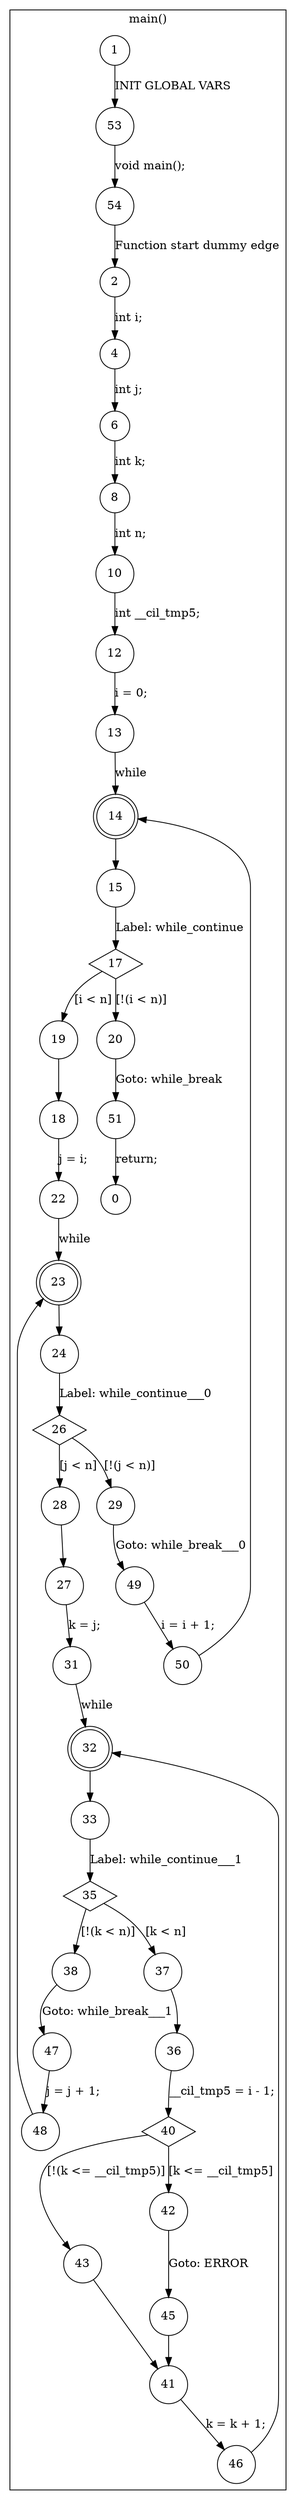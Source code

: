 digraph CFA {
14 [shape="doublecircle"]
17 [shape="diamond"]
17 [shape="diamond"]
23 [shape="doublecircle"]
26 [shape="diamond"]
26 [shape="diamond"]
32 [shape="doublecircle"]
35 [shape="diamond"]
35 [shape="diamond"]
40 [shape="diamond"]
40 [shape="diamond"]
node [shape="circle"]
subgraph cluster_main {
label="main()"
1 -> 53 [label="INIT GLOBAL VARS"]
53 -> 54 [label="void main();"]
54 -> 2 [label="Function start dummy edge"]
2 -> 4 [label="int i;"]
4 -> 6 [label="int j;"]
6 -> 8 [label="int k;"]
8 -> 10 [label="int n;"]
10 -> 12 [label="int __cil_tmp5;"]
12 -> 13 [label="i = 0;"]
13 -> 14 [label="while"]
14 -> 15 [label=""]
15 -> 17 [label="Label: while_continue"]
17 -> 20 [label="[!(i < n)]"]
17 -> 19 [label="[i < n]"]
19 -> 18 [label=""]
18 -> 22 [label="j = i;"]
22 -> 23 [label="while"]
23 -> 24 [label=""]
24 -> 26 [label="Label: while_continue___0"]
26 -> 29 [label="[!(j < n)]"]
26 -> 28 [label="[j < n]"]
28 -> 27 [label=""]
27 -> 31 [label="k = j;"]
31 -> 32 [label="while"]
32 -> 33 [label=""]
33 -> 35 [label="Label: while_continue___1"]
35 -> 38 [label="[!(k < n)]"]
35 -> 37 [label="[k < n]"]
37 -> 36 [label=""]
36 -> 40 [label="__cil_tmp5 = i - 1;"]
40 -> 43 [label="[!(k <= __cil_tmp5)]"]
40 -> 42 [label="[k <= __cil_tmp5]"]
42 -> 45 [label="Goto: ERROR"]
45 -> 41 [label=""]
41 -> 46 [label="k = k + 1;"]
46 -> 32 [label=""]
43 -> 41 [label=""]
38 -> 47 [label="Goto: while_break___1"]
47 -> 48 [label="j = j + 1;"]
48 -> 23 [label=""]
29 -> 49 [label="Goto: while_break___0"]
49 -> 50 [label="i = i + 1;"]
50 -> 14 [label=""]
20 -> 51 [label="Goto: while_break"]
51 -> 0 [label="return;"]}
}